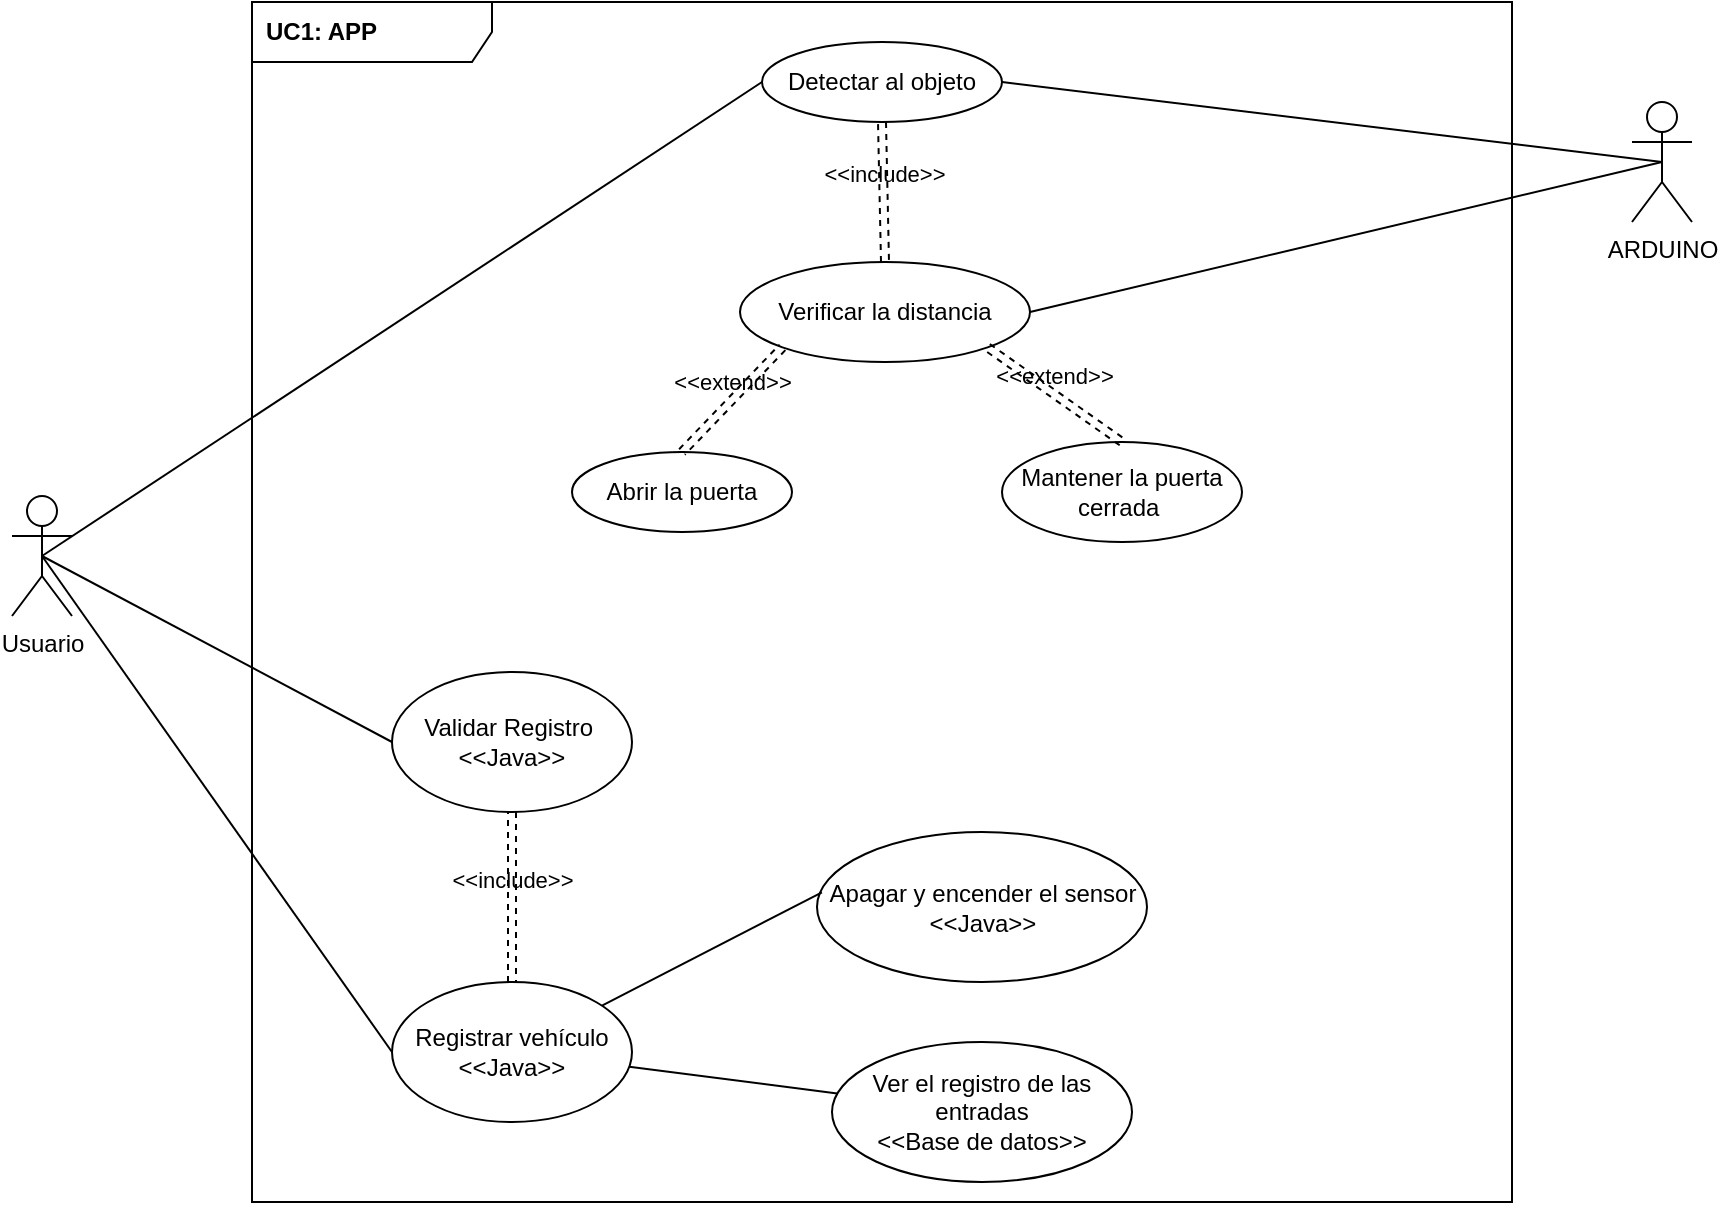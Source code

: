 <mxfile>
    <diagram id="VevtqfHYLRV94XmZ_G4F" name="Página-1">
        <mxGraphModel dx="903" dy="582" grid="0" gridSize="10" guides="1" tooltips="1" connect="1" arrows="1" fold="1" page="1" pageScale="1" pageWidth="1169" pageHeight="1654" math="0" shadow="0">
            <root>
                <mxCell id="0"/>
                <mxCell id="1" parent="0"/>
                <mxCell id="2" value="Usuario" style="shape=umlActor;verticalLabelPosition=bottom;verticalAlign=top;html=1;" parent="1" vertex="1">
                    <mxGeometry x="220" y="777" width="30" height="60" as="geometry"/>
                </mxCell>
                <mxCell id="9" style="html=1;exitX=0.5;exitY=0.5;exitDx=0;exitDy=0;exitPerimeter=0;entryX=0;entryY=0.5;entryDx=0;entryDy=0;endArrow=none;endFill=0;" parent="1" source="2" target="11" edge="1">
                    <mxGeometry relative="1" as="geometry">
                        <mxPoint x="395" y="745" as="targetPoint"/>
                    </mxGeometry>
                </mxCell>
                <mxCell id="5" value="UC1: APP" style="shape=umlFrame;whiteSpace=wrap;html=1;width=120;height=30;boundedLbl=1;verticalAlign=middle;align=left;spacingLeft=5;fontStyle=1" parent="1" vertex="1">
                    <mxGeometry x="340" y="530" width="630" height="600" as="geometry"/>
                </mxCell>
                <mxCell id="6" value="ARDUINO" style="shape=umlActor;verticalLabelPosition=bottom;verticalAlign=top;html=1;" parent="1" vertex="1">
                    <mxGeometry x="1030" y="580" width="30" height="60" as="geometry"/>
                </mxCell>
                <mxCell id="11" value="&lt;span style=&quot;&quot;&gt;Detectar al objeto&lt;/span&gt;" style="ellipse;whiteSpace=wrap;html=1;" parent="1" vertex="1">
                    <mxGeometry x="595" y="550" width="120" height="40" as="geometry"/>
                </mxCell>
                <mxCell id="12" value="&lt;span style=&quot;&quot;&gt;Verificar la distancia&lt;/span&gt;" style="ellipse;whiteSpace=wrap;html=1;" parent="1" vertex="1">
                    <mxGeometry x="584" y="660" width="145" height="50" as="geometry"/>
                </mxCell>
                <mxCell id="17" value="&amp;lt;&amp;lt;include&amp;gt;&amp;gt;" style="html=1;verticalAlign=bottom;labelBackgroundColor=none;endArrow=open;endFill=0;dashed=1;shape=link;exitX=0.5;exitY=1;exitDx=0;exitDy=0;entryX=0.5;entryY=0;entryDx=0;entryDy=0;" parent="1" source="11" target="12" edge="1">
                    <mxGeometry width="160" relative="1" as="geometry">
                        <mxPoint x="670" y="770" as="sourcePoint"/>
                        <mxPoint x="830" y="770" as="targetPoint"/>
                    </mxGeometry>
                </mxCell>
                <mxCell id="18" style="html=1;exitX=1;exitY=0.5;exitDx=0;exitDy=0;entryX=0.5;entryY=0.5;entryDx=0;entryDy=0;endArrow=none;endFill=0;entryPerimeter=0;" parent="1" source="12" target="6" edge="1">
                    <mxGeometry relative="1" as="geometry">
                        <mxPoint x="745" y="595" as="sourcePoint"/>
                        <mxPoint x="1065" y="580" as="targetPoint"/>
                    </mxGeometry>
                </mxCell>
                <mxCell id="19" value="&amp;nbsp;Abrir la puerta&amp;nbsp;" style="ellipse;whiteSpace=wrap;html=1;" parent="1" vertex="1">
                    <mxGeometry x="500" y="755" width="110" height="40" as="geometry"/>
                </mxCell>
                <mxCell id="22" value="&lt;span style=&quot;&quot;&gt;Mantener la puerta cerrada&amp;nbsp;&lt;/span&gt;" style="ellipse;whiteSpace=wrap;html=1;" parent="1" vertex="1">
                    <mxGeometry x="715" y="750" width="120" height="50" as="geometry"/>
                </mxCell>
                <mxCell id="28" value="&lt;span style=&quot;&quot;&gt;Registrar vehículo&lt;br&gt;&amp;lt;&amp;lt;Java&amp;gt;&amp;gt;&lt;br&gt;&lt;/span&gt;" style="ellipse;whiteSpace=wrap;html=1;" parent="1" vertex="1">
                    <mxGeometry x="410" y="1020" width="120" height="70" as="geometry"/>
                </mxCell>
                <mxCell id="29" style="html=1;exitX=0.5;exitY=0.5;exitDx=0;exitDy=0;exitPerimeter=0;entryX=0;entryY=0.5;entryDx=0;entryDy=0;endArrow=none;endFill=0;" parent="1" source="2" target="28" edge="1">
                    <mxGeometry relative="1" as="geometry">
                        <mxPoint x="255" y="930" as="sourcePoint"/>
                        <mxPoint x="480" y="765" as="targetPoint"/>
                    </mxGeometry>
                </mxCell>
                <mxCell id="30" value="Ver el registro de las entradas&lt;br&gt;&amp;lt;&amp;lt;Base de datos&amp;gt;&amp;gt;" style="ellipse;whiteSpace=wrap;html=1;" parent="1" vertex="1">
                    <mxGeometry x="630" y="1050" width="150" height="70" as="geometry"/>
                </mxCell>
                <mxCell id="31" value="&lt;span style=&quot;&quot;&gt;Apagar y encender el sensor&lt;br&gt;&amp;lt;&amp;lt;Java&amp;gt;&amp;gt;&lt;br&gt;&lt;/span&gt;" style="ellipse;whiteSpace=wrap;html=1;" parent="1" vertex="1">
                    <mxGeometry x="622.5" y="945" width="165" height="75" as="geometry"/>
                </mxCell>
                <mxCell id="34" value="&lt;span style=&quot;&quot;&gt;Validar Registro&amp;nbsp;&lt;br&gt;&amp;lt;&amp;lt;Java&amp;gt;&amp;gt;&lt;br&gt;&lt;/span&gt;" style="ellipse;whiteSpace=wrap;html=1;" parent="1" vertex="1">
                    <mxGeometry x="410" y="865" width="120" height="70" as="geometry"/>
                </mxCell>
                <mxCell id="39" style="html=1;exitX=0.5;exitY=0.5;exitDx=0;exitDy=0;exitPerimeter=0;entryX=0;entryY=0.5;entryDx=0;entryDy=0;endArrow=none;endFill=0;" parent="1" source="2" target="34" edge="1">
                    <mxGeometry relative="1" as="geometry">
                        <mxPoint x="135" y="885" as="sourcePoint"/>
                        <mxPoint x="480" y="770" as="targetPoint"/>
                    </mxGeometry>
                </mxCell>
                <mxCell id="40" value="&amp;lt;&amp;lt;include&amp;gt;&amp;gt;" style="html=1;verticalAlign=bottom;labelBackgroundColor=none;endArrow=open;endFill=0;dashed=1;shape=link;entryX=0.5;entryY=0;entryDx=0;entryDy=0;exitX=0.5;exitY=1;exitDx=0;exitDy=0;" parent="1" source="34" target="28" edge="1">
                    <mxGeometry width="160" relative="1" as="geometry">
                        <mxPoint x="431.605" y="939.579" as="sourcePoint"/>
                        <mxPoint x="370" y="1050" as="targetPoint"/>
                    </mxGeometry>
                </mxCell>
                <mxCell id="41" style="html=1;exitX=1;exitY=0.5;exitDx=0;exitDy=0;entryX=0.5;entryY=0.5;entryDx=0;entryDy=0;endArrow=none;endFill=0;entryPerimeter=0;" parent="1" source="11" target="6" edge="1">
                    <mxGeometry relative="1" as="geometry">
                        <mxPoint x="760" y="605" as="sourcePoint"/>
                        <mxPoint x="1015.0" y="480" as="targetPoint"/>
                    </mxGeometry>
                </mxCell>
                <mxCell id="50" value="&amp;lt;&amp;lt;extend&amp;gt;&amp;gt;" style="html=1;verticalAlign=bottom;labelBackgroundColor=none;endArrow=open;endFill=0;dashed=1;shape=link;exitX=0;exitY=1;exitDx=0;exitDy=0;entryX=0.5;entryY=0;entryDx=0;entryDy=0;" parent="1" source="12" target="19" edge="1">
                    <mxGeometry width="160" relative="1" as="geometry">
                        <mxPoint x="684.54" y="750" as="sourcePoint"/>
                        <mxPoint x="575.005" y="798.069" as="targetPoint"/>
                    </mxGeometry>
                </mxCell>
                <mxCell id="51" value="&amp;lt;&amp;lt;extend&amp;gt;&amp;gt;" style="html=1;verticalAlign=bottom;labelBackgroundColor=none;endArrow=open;endFill=0;dashed=1;shape=link;exitX=1;exitY=1;exitDx=0;exitDy=0;entryX=0.5;entryY=0;entryDx=0;entryDy=0;" parent="1" source="12" target="22" edge="1">
                    <mxGeometry width="160" relative="1" as="geometry">
                        <mxPoint x="772.5" y="770" as="sourcePoint"/>
                        <mxPoint x="680" y="835" as="targetPoint"/>
                    </mxGeometry>
                </mxCell>
                <mxCell id="52" style="html=1;endArrow=none;endFill=0;entryX=0.015;entryY=0.402;entryDx=0;entryDy=0;entryPerimeter=0;" edge="1" parent="1" source="28" target="31">
                    <mxGeometry relative="1" as="geometry">
                        <mxPoint x="569" y="945" as="sourcePoint"/>
                        <mxPoint x="622" y="977" as="targetPoint"/>
                    </mxGeometry>
                </mxCell>
                <mxCell id="53" style="html=1;endArrow=none;endFill=0;" edge="1" parent="1" source="28" target="30">
                    <mxGeometry relative="1" as="geometry">
                        <mxPoint x="526.273" y="932.28" as="sourcePoint"/>
                        <mxPoint x="634.975" y="985.15" as="targetPoint"/>
                    </mxGeometry>
                </mxCell>
            </root>
        </mxGraphModel>
    </diagram>
</mxfile>